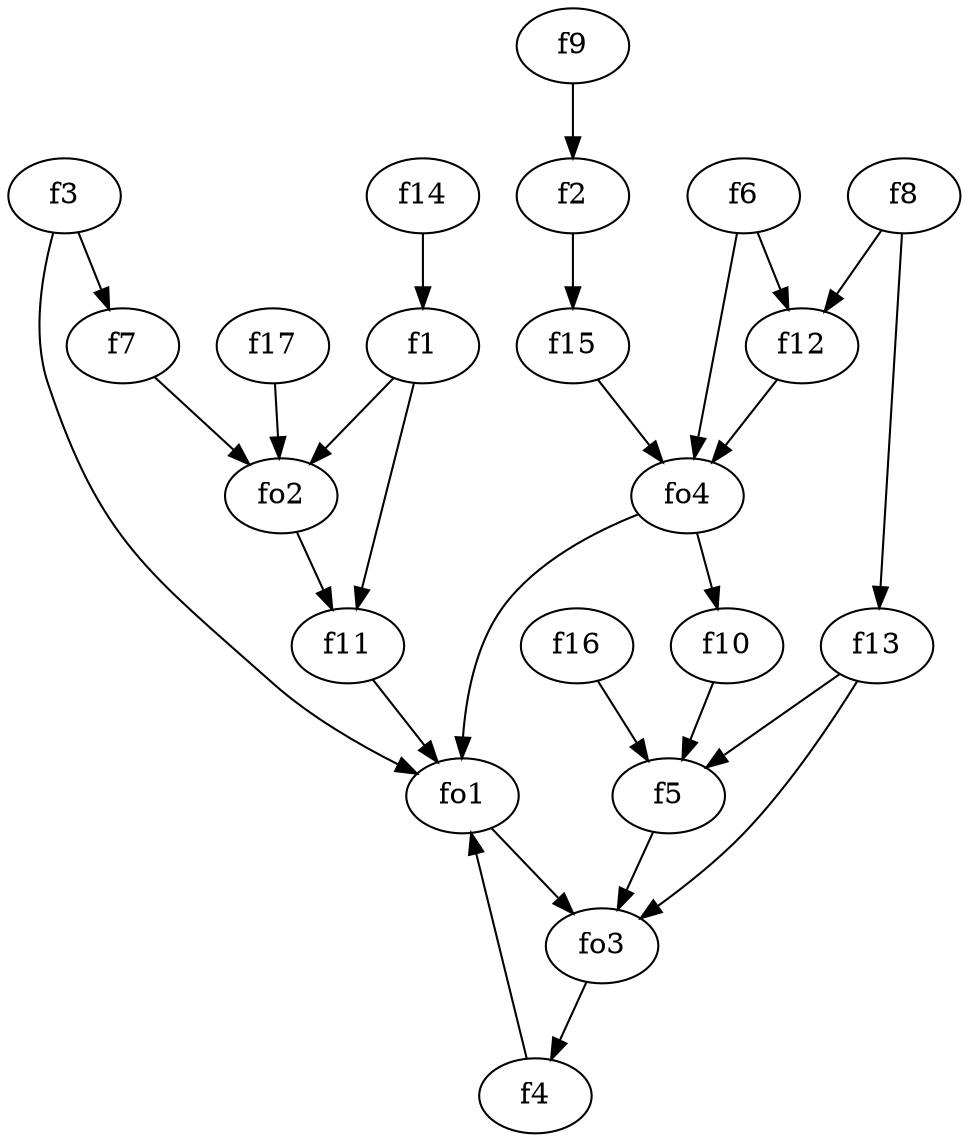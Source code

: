 strict digraph  {
f1;
f2;
f3;
f4;
f5;
f6;
f7;
f8;
f9;
f10;
f11;
f12;
f13;
f14;
f15;
f16;
f17;
fo1;
fo2;
fo3;
fo4;
f1 -> f11  [weight=2];
f1 -> fo2  [weight=2];
f2 -> f15  [weight=2];
f3 -> f7  [weight=2];
f3 -> fo1  [weight=2];
f4 -> fo1  [weight=2];
f5 -> fo3  [weight=2];
f6 -> fo4  [weight=2];
f6 -> f12  [weight=2];
f7 -> fo2  [weight=2];
f8 -> f13  [weight=2];
f8 -> f12  [weight=2];
f9 -> f2  [weight=2];
f10 -> f5  [weight=2];
f11 -> fo1  [weight=2];
f12 -> fo4  [weight=2];
f13 -> fo3  [weight=2];
f13 -> f5  [weight=2];
f14 -> f1  [weight=2];
f15 -> fo4  [weight=2];
f16 -> f5  [weight=2];
f17 -> fo2  [weight=2];
fo1 -> fo3  [weight=2];
fo2 -> f11  [weight=2];
fo3 -> f4  [weight=2];
fo4 -> fo1  [weight=2];
fo4 -> f10  [weight=2];
}
